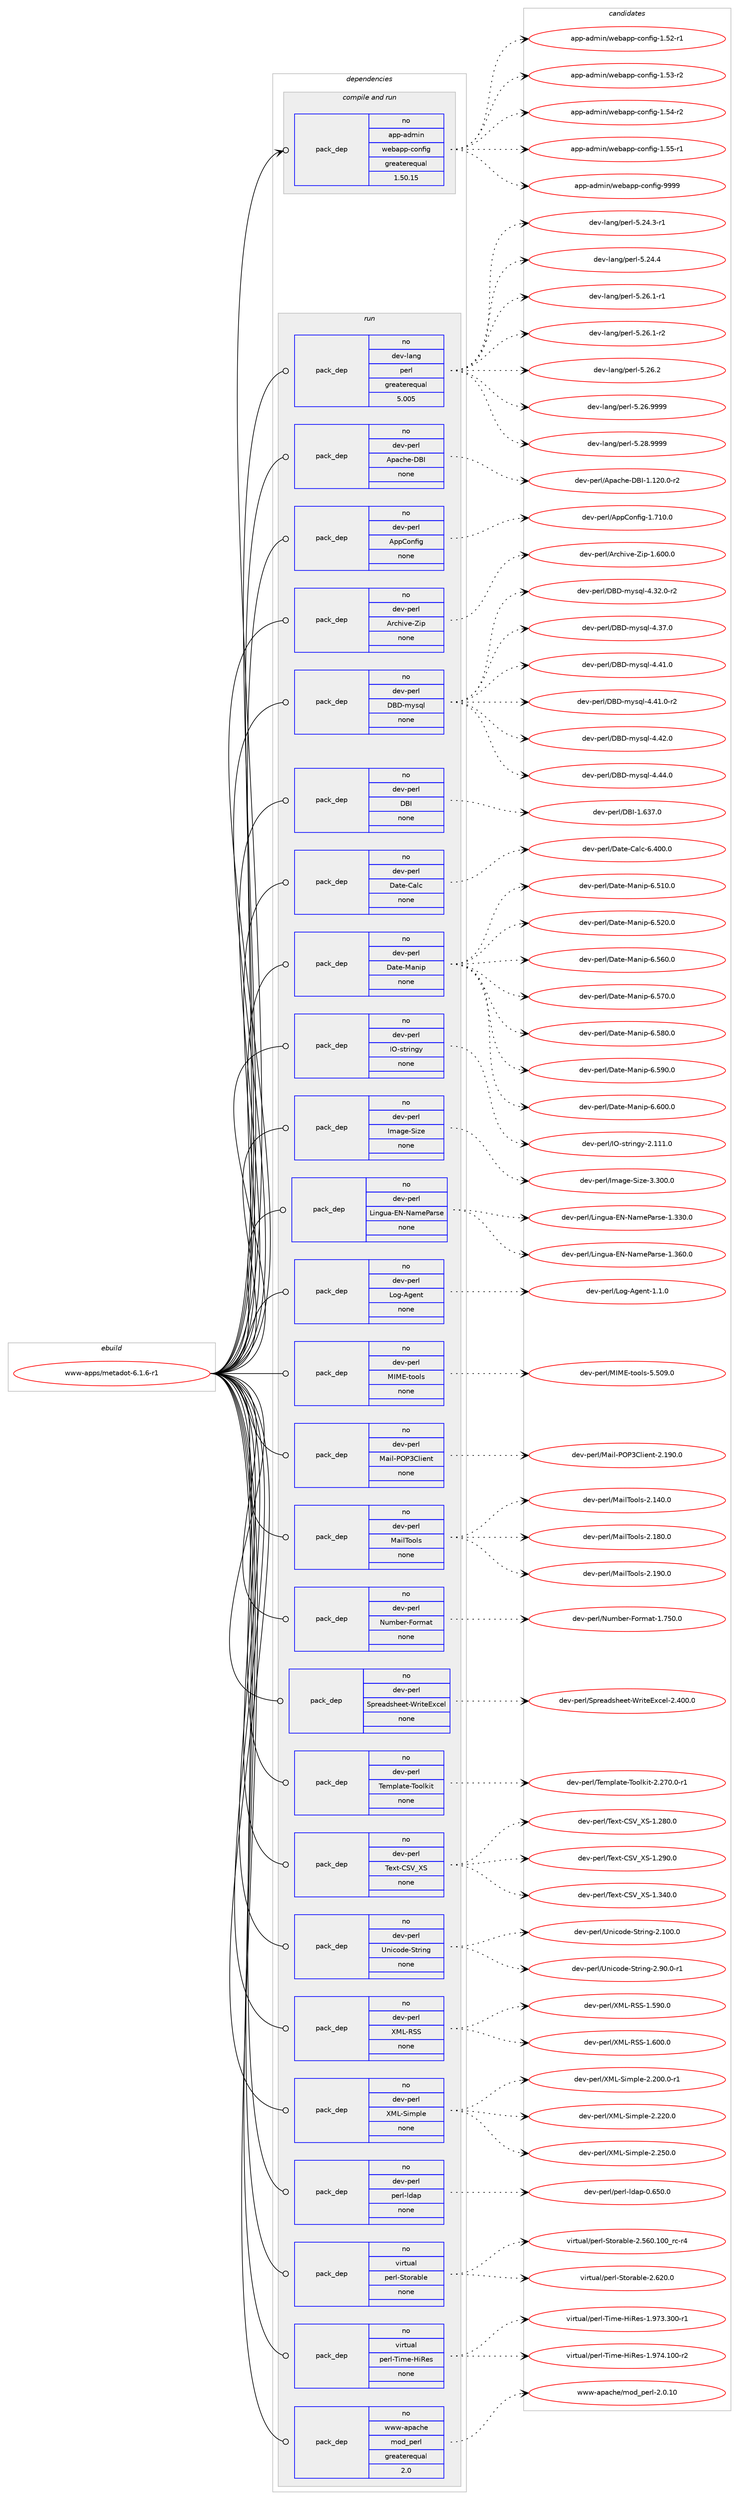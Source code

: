 digraph prolog {

# *************
# Graph options
# *************

newrank=true;
concentrate=true;
compound=true;
graph [rankdir=LR,fontname=Helvetica,fontsize=10,ranksep=1.5];#, ranksep=2.5, nodesep=0.2];
edge  [arrowhead=vee];
node  [fontname=Helvetica,fontsize=10];

# **********
# The ebuild
# **********

subgraph cluster_leftcol {
color=gray;
rank=same;
label=<<i>ebuild</i>>;
id [label="www-apps/metadot-6.1.6-r1", color=red, width=4, href="../www-apps/metadot-6.1.6-r1.svg"];
}

# ****************
# The dependencies
# ****************

subgraph cluster_midcol {
color=gray;
label=<<i>dependencies</i>>;
subgraph cluster_compile {
fillcolor="#eeeeee";
style=filled;
label=<<i>compile</i>>;
}
subgraph cluster_compileandrun {
fillcolor="#eeeeee";
style=filled;
label=<<i>compile and run</i>>;
subgraph pack7558 {
dependency8864 [label=<<TABLE BORDER="0" CELLBORDER="1" CELLSPACING="0" CELLPADDING="4" WIDTH="220"><TR><TD ROWSPAN="6" CELLPADDING="30">pack_dep</TD></TR><TR><TD WIDTH="110">no</TD></TR><TR><TD>app-admin</TD></TR><TR><TD>webapp-config</TD></TR><TR><TD>greaterequal</TD></TR><TR><TD>1.50.15</TD></TR></TABLE>>, shape=none, color=blue];
}
id:e -> dependency8864:w [weight=20,style="solid",arrowhead="odotvee"];
}
subgraph cluster_run {
fillcolor="#eeeeee";
style=filled;
label=<<i>run</i>>;
subgraph pack7559 {
dependency8865 [label=<<TABLE BORDER="0" CELLBORDER="1" CELLSPACING="0" CELLPADDING="4" WIDTH="220"><TR><TD ROWSPAN="6" CELLPADDING="30">pack_dep</TD></TR><TR><TD WIDTH="110">no</TD></TR><TR><TD>dev-lang</TD></TR><TR><TD>perl</TD></TR><TR><TD>greaterequal</TD></TR><TR><TD>5.005</TD></TR></TABLE>>, shape=none, color=blue];
}
id:e -> dependency8865:w [weight=20,style="solid",arrowhead="odot"];
subgraph pack7560 {
dependency8866 [label=<<TABLE BORDER="0" CELLBORDER="1" CELLSPACING="0" CELLPADDING="4" WIDTH="220"><TR><TD ROWSPAN="6" CELLPADDING="30">pack_dep</TD></TR><TR><TD WIDTH="110">no</TD></TR><TR><TD>dev-perl</TD></TR><TR><TD>Apache-DBI</TD></TR><TR><TD>none</TD></TR><TR><TD></TD></TR></TABLE>>, shape=none, color=blue];
}
id:e -> dependency8866:w [weight=20,style="solid",arrowhead="odot"];
subgraph pack7561 {
dependency8867 [label=<<TABLE BORDER="0" CELLBORDER="1" CELLSPACING="0" CELLPADDING="4" WIDTH="220"><TR><TD ROWSPAN="6" CELLPADDING="30">pack_dep</TD></TR><TR><TD WIDTH="110">no</TD></TR><TR><TD>dev-perl</TD></TR><TR><TD>AppConfig</TD></TR><TR><TD>none</TD></TR><TR><TD></TD></TR></TABLE>>, shape=none, color=blue];
}
id:e -> dependency8867:w [weight=20,style="solid",arrowhead="odot"];
subgraph pack7562 {
dependency8868 [label=<<TABLE BORDER="0" CELLBORDER="1" CELLSPACING="0" CELLPADDING="4" WIDTH="220"><TR><TD ROWSPAN="6" CELLPADDING="30">pack_dep</TD></TR><TR><TD WIDTH="110">no</TD></TR><TR><TD>dev-perl</TD></TR><TR><TD>Archive-Zip</TD></TR><TR><TD>none</TD></TR><TR><TD></TD></TR></TABLE>>, shape=none, color=blue];
}
id:e -> dependency8868:w [weight=20,style="solid",arrowhead="odot"];
subgraph pack7563 {
dependency8869 [label=<<TABLE BORDER="0" CELLBORDER="1" CELLSPACING="0" CELLPADDING="4" WIDTH="220"><TR><TD ROWSPAN="6" CELLPADDING="30">pack_dep</TD></TR><TR><TD WIDTH="110">no</TD></TR><TR><TD>dev-perl</TD></TR><TR><TD>DBD-mysql</TD></TR><TR><TD>none</TD></TR><TR><TD></TD></TR></TABLE>>, shape=none, color=blue];
}
id:e -> dependency8869:w [weight=20,style="solid",arrowhead="odot"];
subgraph pack7564 {
dependency8870 [label=<<TABLE BORDER="0" CELLBORDER="1" CELLSPACING="0" CELLPADDING="4" WIDTH="220"><TR><TD ROWSPAN="6" CELLPADDING="30">pack_dep</TD></TR><TR><TD WIDTH="110">no</TD></TR><TR><TD>dev-perl</TD></TR><TR><TD>DBI</TD></TR><TR><TD>none</TD></TR><TR><TD></TD></TR></TABLE>>, shape=none, color=blue];
}
id:e -> dependency8870:w [weight=20,style="solid",arrowhead="odot"];
subgraph pack7565 {
dependency8871 [label=<<TABLE BORDER="0" CELLBORDER="1" CELLSPACING="0" CELLPADDING="4" WIDTH="220"><TR><TD ROWSPAN="6" CELLPADDING="30">pack_dep</TD></TR><TR><TD WIDTH="110">no</TD></TR><TR><TD>dev-perl</TD></TR><TR><TD>Date-Calc</TD></TR><TR><TD>none</TD></TR><TR><TD></TD></TR></TABLE>>, shape=none, color=blue];
}
id:e -> dependency8871:w [weight=20,style="solid",arrowhead="odot"];
subgraph pack7566 {
dependency8872 [label=<<TABLE BORDER="0" CELLBORDER="1" CELLSPACING="0" CELLPADDING="4" WIDTH="220"><TR><TD ROWSPAN="6" CELLPADDING="30">pack_dep</TD></TR><TR><TD WIDTH="110">no</TD></TR><TR><TD>dev-perl</TD></TR><TR><TD>Date-Manip</TD></TR><TR><TD>none</TD></TR><TR><TD></TD></TR></TABLE>>, shape=none, color=blue];
}
id:e -> dependency8872:w [weight=20,style="solid",arrowhead="odot"];
subgraph pack7567 {
dependency8873 [label=<<TABLE BORDER="0" CELLBORDER="1" CELLSPACING="0" CELLPADDING="4" WIDTH="220"><TR><TD ROWSPAN="6" CELLPADDING="30">pack_dep</TD></TR><TR><TD WIDTH="110">no</TD></TR><TR><TD>dev-perl</TD></TR><TR><TD>IO-stringy</TD></TR><TR><TD>none</TD></TR><TR><TD></TD></TR></TABLE>>, shape=none, color=blue];
}
id:e -> dependency8873:w [weight=20,style="solid",arrowhead="odot"];
subgraph pack7568 {
dependency8874 [label=<<TABLE BORDER="0" CELLBORDER="1" CELLSPACING="0" CELLPADDING="4" WIDTH="220"><TR><TD ROWSPAN="6" CELLPADDING="30">pack_dep</TD></TR><TR><TD WIDTH="110">no</TD></TR><TR><TD>dev-perl</TD></TR><TR><TD>Image-Size</TD></TR><TR><TD>none</TD></TR><TR><TD></TD></TR></TABLE>>, shape=none, color=blue];
}
id:e -> dependency8874:w [weight=20,style="solid",arrowhead="odot"];
subgraph pack7569 {
dependency8875 [label=<<TABLE BORDER="0" CELLBORDER="1" CELLSPACING="0" CELLPADDING="4" WIDTH="220"><TR><TD ROWSPAN="6" CELLPADDING="30">pack_dep</TD></TR><TR><TD WIDTH="110">no</TD></TR><TR><TD>dev-perl</TD></TR><TR><TD>Lingua-EN-NameParse</TD></TR><TR><TD>none</TD></TR><TR><TD></TD></TR></TABLE>>, shape=none, color=blue];
}
id:e -> dependency8875:w [weight=20,style="solid",arrowhead="odot"];
subgraph pack7570 {
dependency8876 [label=<<TABLE BORDER="0" CELLBORDER="1" CELLSPACING="0" CELLPADDING="4" WIDTH="220"><TR><TD ROWSPAN="6" CELLPADDING="30">pack_dep</TD></TR><TR><TD WIDTH="110">no</TD></TR><TR><TD>dev-perl</TD></TR><TR><TD>Log-Agent</TD></TR><TR><TD>none</TD></TR><TR><TD></TD></TR></TABLE>>, shape=none, color=blue];
}
id:e -> dependency8876:w [weight=20,style="solid",arrowhead="odot"];
subgraph pack7571 {
dependency8877 [label=<<TABLE BORDER="0" CELLBORDER="1" CELLSPACING="0" CELLPADDING="4" WIDTH="220"><TR><TD ROWSPAN="6" CELLPADDING="30">pack_dep</TD></TR><TR><TD WIDTH="110">no</TD></TR><TR><TD>dev-perl</TD></TR><TR><TD>MIME-tools</TD></TR><TR><TD>none</TD></TR><TR><TD></TD></TR></TABLE>>, shape=none, color=blue];
}
id:e -> dependency8877:w [weight=20,style="solid",arrowhead="odot"];
subgraph pack7572 {
dependency8878 [label=<<TABLE BORDER="0" CELLBORDER="1" CELLSPACING="0" CELLPADDING="4" WIDTH="220"><TR><TD ROWSPAN="6" CELLPADDING="30">pack_dep</TD></TR><TR><TD WIDTH="110">no</TD></TR><TR><TD>dev-perl</TD></TR><TR><TD>Mail-POP3Client</TD></TR><TR><TD>none</TD></TR><TR><TD></TD></TR></TABLE>>, shape=none, color=blue];
}
id:e -> dependency8878:w [weight=20,style="solid",arrowhead="odot"];
subgraph pack7573 {
dependency8879 [label=<<TABLE BORDER="0" CELLBORDER="1" CELLSPACING="0" CELLPADDING="4" WIDTH="220"><TR><TD ROWSPAN="6" CELLPADDING="30">pack_dep</TD></TR><TR><TD WIDTH="110">no</TD></TR><TR><TD>dev-perl</TD></TR><TR><TD>MailTools</TD></TR><TR><TD>none</TD></TR><TR><TD></TD></TR></TABLE>>, shape=none, color=blue];
}
id:e -> dependency8879:w [weight=20,style="solid",arrowhead="odot"];
subgraph pack7574 {
dependency8880 [label=<<TABLE BORDER="0" CELLBORDER="1" CELLSPACING="0" CELLPADDING="4" WIDTH="220"><TR><TD ROWSPAN="6" CELLPADDING="30">pack_dep</TD></TR><TR><TD WIDTH="110">no</TD></TR><TR><TD>dev-perl</TD></TR><TR><TD>Number-Format</TD></TR><TR><TD>none</TD></TR><TR><TD></TD></TR></TABLE>>, shape=none, color=blue];
}
id:e -> dependency8880:w [weight=20,style="solid",arrowhead="odot"];
subgraph pack7575 {
dependency8881 [label=<<TABLE BORDER="0" CELLBORDER="1" CELLSPACING="0" CELLPADDING="4" WIDTH="220"><TR><TD ROWSPAN="6" CELLPADDING="30">pack_dep</TD></TR><TR><TD WIDTH="110">no</TD></TR><TR><TD>dev-perl</TD></TR><TR><TD>Spreadsheet-WriteExcel</TD></TR><TR><TD>none</TD></TR><TR><TD></TD></TR></TABLE>>, shape=none, color=blue];
}
id:e -> dependency8881:w [weight=20,style="solid",arrowhead="odot"];
subgraph pack7576 {
dependency8882 [label=<<TABLE BORDER="0" CELLBORDER="1" CELLSPACING="0" CELLPADDING="4" WIDTH="220"><TR><TD ROWSPAN="6" CELLPADDING="30">pack_dep</TD></TR><TR><TD WIDTH="110">no</TD></TR><TR><TD>dev-perl</TD></TR><TR><TD>Template-Toolkit</TD></TR><TR><TD>none</TD></TR><TR><TD></TD></TR></TABLE>>, shape=none, color=blue];
}
id:e -> dependency8882:w [weight=20,style="solid",arrowhead="odot"];
subgraph pack7577 {
dependency8883 [label=<<TABLE BORDER="0" CELLBORDER="1" CELLSPACING="0" CELLPADDING="4" WIDTH="220"><TR><TD ROWSPAN="6" CELLPADDING="30">pack_dep</TD></TR><TR><TD WIDTH="110">no</TD></TR><TR><TD>dev-perl</TD></TR><TR><TD>Text-CSV_XS</TD></TR><TR><TD>none</TD></TR><TR><TD></TD></TR></TABLE>>, shape=none, color=blue];
}
id:e -> dependency8883:w [weight=20,style="solid",arrowhead="odot"];
subgraph pack7578 {
dependency8884 [label=<<TABLE BORDER="0" CELLBORDER="1" CELLSPACING="0" CELLPADDING="4" WIDTH="220"><TR><TD ROWSPAN="6" CELLPADDING="30">pack_dep</TD></TR><TR><TD WIDTH="110">no</TD></TR><TR><TD>dev-perl</TD></TR><TR><TD>Unicode-String</TD></TR><TR><TD>none</TD></TR><TR><TD></TD></TR></TABLE>>, shape=none, color=blue];
}
id:e -> dependency8884:w [weight=20,style="solid",arrowhead="odot"];
subgraph pack7579 {
dependency8885 [label=<<TABLE BORDER="0" CELLBORDER="1" CELLSPACING="0" CELLPADDING="4" WIDTH="220"><TR><TD ROWSPAN="6" CELLPADDING="30">pack_dep</TD></TR><TR><TD WIDTH="110">no</TD></TR><TR><TD>dev-perl</TD></TR><TR><TD>XML-RSS</TD></TR><TR><TD>none</TD></TR><TR><TD></TD></TR></TABLE>>, shape=none, color=blue];
}
id:e -> dependency8885:w [weight=20,style="solid",arrowhead="odot"];
subgraph pack7580 {
dependency8886 [label=<<TABLE BORDER="0" CELLBORDER="1" CELLSPACING="0" CELLPADDING="4" WIDTH="220"><TR><TD ROWSPAN="6" CELLPADDING="30">pack_dep</TD></TR><TR><TD WIDTH="110">no</TD></TR><TR><TD>dev-perl</TD></TR><TR><TD>XML-Simple</TD></TR><TR><TD>none</TD></TR><TR><TD></TD></TR></TABLE>>, shape=none, color=blue];
}
id:e -> dependency8886:w [weight=20,style="solid",arrowhead="odot"];
subgraph pack7581 {
dependency8887 [label=<<TABLE BORDER="0" CELLBORDER="1" CELLSPACING="0" CELLPADDING="4" WIDTH="220"><TR><TD ROWSPAN="6" CELLPADDING="30">pack_dep</TD></TR><TR><TD WIDTH="110">no</TD></TR><TR><TD>dev-perl</TD></TR><TR><TD>perl-ldap</TD></TR><TR><TD>none</TD></TR><TR><TD></TD></TR></TABLE>>, shape=none, color=blue];
}
id:e -> dependency8887:w [weight=20,style="solid",arrowhead="odot"];
subgraph pack7582 {
dependency8888 [label=<<TABLE BORDER="0" CELLBORDER="1" CELLSPACING="0" CELLPADDING="4" WIDTH="220"><TR><TD ROWSPAN="6" CELLPADDING="30">pack_dep</TD></TR><TR><TD WIDTH="110">no</TD></TR><TR><TD>virtual</TD></TR><TR><TD>perl-Storable</TD></TR><TR><TD>none</TD></TR><TR><TD></TD></TR></TABLE>>, shape=none, color=blue];
}
id:e -> dependency8888:w [weight=20,style="solid",arrowhead="odot"];
subgraph pack7583 {
dependency8889 [label=<<TABLE BORDER="0" CELLBORDER="1" CELLSPACING="0" CELLPADDING="4" WIDTH="220"><TR><TD ROWSPAN="6" CELLPADDING="30">pack_dep</TD></TR><TR><TD WIDTH="110">no</TD></TR><TR><TD>virtual</TD></TR><TR><TD>perl-Time-HiRes</TD></TR><TR><TD>none</TD></TR><TR><TD></TD></TR></TABLE>>, shape=none, color=blue];
}
id:e -> dependency8889:w [weight=20,style="solid",arrowhead="odot"];
subgraph pack7584 {
dependency8890 [label=<<TABLE BORDER="0" CELLBORDER="1" CELLSPACING="0" CELLPADDING="4" WIDTH="220"><TR><TD ROWSPAN="6" CELLPADDING="30">pack_dep</TD></TR><TR><TD WIDTH="110">no</TD></TR><TR><TD>www-apache</TD></TR><TR><TD>mod_perl</TD></TR><TR><TD>greaterequal</TD></TR><TR><TD>2.0</TD></TR></TABLE>>, shape=none, color=blue];
}
id:e -> dependency8890:w [weight=20,style="solid",arrowhead="odot"];
}
}

# **************
# The candidates
# **************

subgraph cluster_choices {
rank=same;
color=gray;
label=<<i>candidates</i>>;

subgraph choice7558 {
color=black;
nodesep=1;
choice971121124597100109105110471191019897112112459911111010210510345494653504511449 [label="app-admin/webapp-config-1.52-r1", color=red, width=4,href="../app-admin/webapp-config-1.52-r1.svg"];
choice971121124597100109105110471191019897112112459911111010210510345494653514511450 [label="app-admin/webapp-config-1.53-r2", color=red, width=4,href="../app-admin/webapp-config-1.53-r2.svg"];
choice971121124597100109105110471191019897112112459911111010210510345494653524511450 [label="app-admin/webapp-config-1.54-r2", color=red, width=4,href="../app-admin/webapp-config-1.54-r2.svg"];
choice971121124597100109105110471191019897112112459911111010210510345494653534511449 [label="app-admin/webapp-config-1.55-r1", color=red, width=4,href="../app-admin/webapp-config-1.55-r1.svg"];
choice97112112459710010910511047119101989711211245991111101021051034557575757 [label="app-admin/webapp-config-9999", color=red, width=4,href="../app-admin/webapp-config-9999.svg"];
dependency8864:e -> choice971121124597100109105110471191019897112112459911111010210510345494653504511449:w [style=dotted,weight="100"];
dependency8864:e -> choice971121124597100109105110471191019897112112459911111010210510345494653514511450:w [style=dotted,weight="100"];
dependency8864:e -> choice971121124597100109105110471191019897112112459911111010210510345494653524511450:w [style=dotted,weight="100"];
dependency8864:e -> choice971121124597100109105110471191019897112112459911111010210510345494653534511449:w [style=dotted,weight="100"];
dependency8864:e -> choice97112112459710010910511047119101989711211245991111101021051034557575757:w [style=dotted,weight="100"];
}
subgraph choice7559 {
color=black;
nodesep=1;
choice100101118451089711010347112101114108455346505246514511449 [label="dev-lang/perl-5.24.3-r1", color=red, width=4,href="../dev-lang/perl-5.24.3-r1.svg"];
choice10010111845108971101034711210111410845534650524652 [label="dev-lang/perl-5.24.4", color=red, width=4,href="../dev-lang/perl-5.24.4.svg"];
choice100101118451089711010347112101114108455346505446494511449 [label="dev-lang/perl-5.26.1-r1", color=red, width=4,href="../dev-lang/perl-5.26.1-r1.svg"];
choice100101118451089711010347112101114108455346505446494511450 [label="dev-lang/perl-5.26.1-r2", color=red, width=4,href="../dev-lang/perl-5.26.1-r2.svg"];
choice10010111845108971101034711210111410845534650544650 [label="dev-lang/perl-5.26.2", color=red, width=4,href="../dev-lang/perl-5.26.2.svg"];
choice10010111845108971101034711210111410845534650544657575757 [label="dev-lang/perl-5.26.9999", color=red, width=4,href="../dev-lang/perl-5.26.9999.svg"];
choice10010111845108971101034711210111410845534650564657575757 [label="dev-lang/perl-5.28.9999", color=red, width=4,href="../dev-lang/perl-5.28.9999.svg"];
dependency8865:e -> choice100101118451089711010347112101114108455346505246514511449:w [style=dotted,weight="100"];
dependency8865:e -> choice10010111845108971101034711210111410845534650524652:w [style=dotted,weight="100"];
dependency8865:e -> choice100101118451089711010347112101114108455346505446494511449:w [style=dotted,weight="100"];
dependency8865:e -> choice100101118451089711010347112101114108455346505446494511450:w [style=dotted,weight="100"];
dependency8865:e -> choice10010111845108971101034711210111410845534650544650:w [style=dotted,weight="100"];
dependency8865:e -> choice10010111845108971101034711210111410845534650544657575757:w [style=dotted,weight="100"];
dependency8865:e -> choice10010111845108971101034711210111410845534650564657575757:w [style=dotted,weight="100"];
}
subgraph choice7560 {
color=black;
nodesep=1;
choice10010111845112101114108476511297991041014568667345494649504846484511450 [label="dev-perl/Apache-DBI-1.120.0-r2", color=red, width=4,href="../dev-perl/Apache-DBI-1.120.0-r2.svg"];
dependency8866:e -> choice10010111845112101114108476511297991041014568667345494649504846484511450:w [style=dotted,weight="100"];
}
subgraph choice7561 {
color=black;
nodesep=1;
choice100101118451121011141084765112112671111101021051034549465549484648 [label="dev-perl/AppConfig-1.710.0", color=red, width=4,href="../dev-perl/AppConfig-1.710.0.svg"];
dependency8867:e -> choice100101118451121011141084765112112671111101021051034549465549484648:w [style=dotted,weight="100"];
}
subgraph choice7562 {
color=black;
nodesep=1;
choice1001011184511210111410847651149910410511810145901051124549465448484648 [label="dev-perl/Archive-Zip-1.600.0", color=red, width=4,href="../dev-perl/Archive-Zip-1.600.0.svg"];
dependency8868:e -> choice1001011184511210111410847651149910410511810145901051124549465448484648:w [style=dotted,weight="100"];
}
subgraph choice7563 {
color=black;
nodesep=1;
choice100101118451121011141084768666845109121115113108455246515046484511450 [label="dev-perl/DBD-mysql-4.32.0-r2", color=red, width=4,href="../dev-perl/DBD-mysql-4.32.0-r2.svg"];
choice10010111845112101114108476866684510912111511310845524651554648 [label="dev-perl/DBD-mysql-4.37.0", color=red, width=4,href="../dev-perl/DBD-mysql-4.37.0.svg"];
choice10010111845112101114108476866684510912111511310845524652494648 [label="dev-perl/DBD-mysql-4.41.0", color=red, width=4,href="../dev-perl/DBD-mysql-4.41.0.svg"];
choice100101118451121011141084768666845109121115113108455246524946484511450 [label="dev-perl/DBD-mysql-4.41.0-r2", color=red, width=4,href="../dev-perl/DBD-mysql-4.41.0-r2.svg"];
choice10010111845112101114108476866684510912111511310845524652504648 [label="dev-perl/DBD-mysql-4.42.0", color=red, width=4,href="../dev-perl/DBD-mysql-4.42.0.svg"];
choice10010111845112101114108476866684510912111511310845524652524648 [label="dev-perl/DBD-mysql-4.44.0", color=red, width=4,href="../dev-perl/DBD-mysql-4.44.0.svg"];
dependency8869:e -> choice100101118451121011141084768666845109121115113108455246515046484511450:w [style=dotted,weight="100"];
dependency8869:e -> choice10010111845112101114108476866684510912111511310845524651554648:w [style=dotted,weight="100"];
dependency8869:e -> choice10010111845112101114108476866684510912111511310845524652494648:w [style=dotted,weight="100"];
dependency8869:e -> choice100101118451121011141084768666845109121115113108455246524946484511450:w [style=dotted,weight="100"];
dependency8869:e -> choice10010111845112101114108476866684510912111511310845524652504648:w [style=dotted,weight="100"];
dependency8869:e -> choice10010111845112101114108476866684510912111511310845524652524648:w [style=dotted,weight="100"];
}
subgraph choice7564 {
color=black;
nodesep=1;
choice10010111845112101114108476866734549465451554648 [label="dev-perl/DBI-1.637.0", color=red, width=4,href="../dev-perl/DBI-1.637.0.svg"];
dependency8870:e -> choice10010111845112101114108476866734549465451554648:w [style=dotted,weight="100"];
}
subgraph choice7565 {
color=black;
nodesep=1;
choice10010111845112101114108476897116101456797108994554465248484648 [label="dev-perl/Date-Calc-6.400.0", color=red, width=4,href="../dev-perl/Date-Calc-6.400.0.svg"];
dependency8871:e -> choice10010111845112101114108476897116101456797108994554465248484648:w [style=dotted,weight="100"];
}
subgraph choice7566 {
color=black;
nodesep=1;
choice100101118451121011141084768971161014577971101051124554465349484648 [label="dev-perl/Date-Manip-6.510.0", color=red, width=4,href="../dev-perl/Date-Manip-6.510.0.svg"];
choice100101118451121011141084768971161014577971101051124554465350484648 [label="dev-perl/Date-Manip-6.520.0", color=red, width=4,href="../dev-perl/Date-Manip-6.520.0.svg"];
choice100101118451121011141084768971161014577971101051124554465354484648 [label="dev-perl/Date-Manip-6.560.0", color=red, width=4,href="../dev-perl/Date-Manip-6.560.0.svg"];
choice100101118451121011141084768971161014577971101051124554465355484648 [label="dev-perl/Date-Manip-6.570.0", color=red, width=4,href="../dev-perl/Date-Manip-6.570.0.svg"];
choice100101118451121011141084768971161014577971101051124554465356484648 [label="dev-perl/Date-Manip-6.580.0", color=red, width=4,href="../dev-perl/Date-Manip-6.580.0.svg"];
choice100101118451121011141084768971161014577971101051124554465357484648 [label="dev-perl/Date-Manip-6.590.0", color=red, width=4,href="../dev-perl/Date-Manip-6.590.0.svg"];
choice100101118451121011141084768971161014577971101051124554465448484648 [label="dev-perl/Date-Manip-6.600.0", color=red, width=4,href="../dev-perl/Date-Manip-6.600.0.svg"];
dependency8872:e -> choice100101118451121011141084768971161014577971101051124554465349484648:w [style=dotted,weight="100"];
dependency8872:e -> choice100101118451121011141084768971161014577971101051124554465350484648:w [style=dotted,weight="100"];
dependency8872:e -> choice100101118451121011141084768971161014577971101051124554465354484648:w [style=dotted,weight="100"];
dependency8872:e -> choice100101118451121011141084768971161014577971101051124554465355484648:w [style=dotted,weight="100"];
dependency8872:e -> choice100101118451121011141084768971161014577971101051124554465356484648:w [style=dotted,weight="100"];
dependency8872:e -> choice100101118451121011141084768971161014577971101051124554465357484648:w [style=dotted,weight="100"];
dependency8872:e -> choice100101118451121011141084768971161014577971101051124554465448484648:w [style=dotted,weight="100"];
}
subgraph choice7567 {
color=black;
nodesep=1;
choice10010111845112101114108477379451151161141051101031214550464949494648 [label="dev-perl/IO-stringy-2.111.0", color=red, width=4,href="../dev-perl/IO-stringy-2.111.0.svg"];
dependency8873:e -> choice10010111845112101114108477379451151161141051101031214550464949494648:w [style=dotted,weight="100"];
}
subgraph choice7568 {
color=black;
nodesep=1;
choice1001011184511210111410847731099710310145831051221014551465148484648 [label="dev-perl/Image-Size-3.300.0", color=red, width=4,href="../dev-perl/Image-Size-3.300.0.svg"];
dependency8874:e -> choice1001011184511210111410847731099710310145831051221014551465148484648:w [style=dotted,weight="100"];
}
subgraph choice7569 {
color=black;
nodesep=1;
choice1001011184511210111410847761051101031179745697845789710910180971141151014549465151484648 [label="dev-perl/Lingua-EN-NameParse-1.330.0", color=red, width=4,href="../dev-perl/Lingua-EN-NameParse-1.330.0.svg"];
choice1001011184511210111410847761051101031179745697845789710910180971141151014549465154484648 [label="dev-perl/Lingua-EN-NameParse-1.360.0", color=red, width=4,href="../dev-perl/Lingua-EN-NameParse-1.360.0.svg"];
dependency8875:e -> choice1001011184511210111410847761051101031179745697845789710910180971141151014549465151484648:w [style=dotted,weight="100"];
dependency8875:e -> choice1001011184511210111410847761051101031179745697845789710910180971141151014549465154484648:w [style=dotted,weight="100"];
}
subgraph choice7570 {
color=black;
nodesep=1;
choice1001011184511210111410847761111034565103101110116454946494648 [label="dev-perl/Log-Agent-1.1.0", color=red, width=4,href="../dev-perl/Log-Agent-1.1.0.svg"];
dependency8876:e -> choice1001011184511210111410847761111034565103101110116454946494648:w [style=dotted,weight="100"];
}
subgraph choice7571 {
color=black;
nodesep=1;
choice100101118451121011141084777737769451161111111081154553465348574648 [label="dev-perl/MIME-tools-5.509.0", color=red, width=4,href="../dev-perl/MIME-tools-5.509.0.svg"];
dependency8877:e -> choice100101118451121011141084777737769451161111111081154553465348574648:w [style=dotted,weight="100"];
}
subgraph choice7572 {
color=black;
nodesep=1;
choice100101118451121011141084777971051084580798051671081051011101164550464957484648 [label="dev-perl/Mail-POP3Client-2.190.0", color=red, width=4,href="../dev-perl/Mail-POP3Client-2.190.0.svg"];
dependency8878:e -> choice100101118451121011141084777971051084580798051671081051011101164550464957484648:w [style=dotted,weight="100"];
}
subgraph choice7573 {
color=black;
nodesep=1;
choice10010111845112101114108477797105108841111111081154550464952484648 [label="dev-perl/MailTools-2.140.0", color=red, width=4,href="../dev-perl/MailTools-2.140.0.svg"];
choice10010111845112101114108477797105108841111111081154550464956484648 [label="dev-perl/MailTools-2.180.0", color=red, width=4,href="../dev-perl/MailTools-2.180.0.svg"];
choice10010111845112101114108477797105108841111111081154550464957484648 [label="dev-perl/MailTools-2.190.0", color=red, width=4,href="../dev-perl/MailTools-2.190.0.svg"];
dependency8879:e -> choice10010111845112101114108477797105108841111111081154550464952484648:w [style=dotted,weight="100"];
dependency8879:e -> choice10010111845112101114108477797105108841111111081154550464956484648:w [style=dotted,weight="100"];
dependency8879:e -> choice10010111845112101114108477797105108841111111081154550464957484648:w [style=dotted,weight="100"];
}
subgraph choice7574 {
color=black;
nodesep=1;
choice100101118451121011141084778117109981011144570111114109971164549465553484648 [label="dev-perl/Number-Format-1.750.0", color=red, width=4,href="../dev-perl/Number-Format-1.750.0.svg"];
dependency8880:e -> choice100101118451121011141084778117109981011144570111114109971164549465553484648:w [style=dotted,weight="100"];
}
subgraph choice7575 {
color=black;
nodesep=1;
choice10010111845112101114108478311211410197100115104101101116458711410511610169120991011084550465248484648 [label="dev-perl/Spreadsheet-WriteExcel-2.400.0", color=red, width=4,href="../dev-perl/Spreadsheet-WriteExcel-2.400.0.svg"];
dependency8881:e -> choice10010111845112101114108478311211410197100115104101101116458711410511610169120991011084550465248484648:w [style=dotted,weight="100"];
}
subgraph choice7576 {
color=black;
nodesep=1;
choice10010111845112101114108478410110911210897116101458411111110810710511645504650554846484511449 [label="dev-perl/Template-Toolkit-2.270.0-r1", color=red, width=4,href="../dev-perl/Template-Toolkit-2.270.0-r1.svg"];
dependency8882:e -> choice10010111845112101114108478410110911210897116101458411111110810710511645504650554846484511449:w [style=dotted,weight="100"];
}
subgraph choice7577 {
color=black;
nodesep=1;
choice100101118451121011141084784101120116456783869588834549465056484648 [label="dev-perl/Text-CSV_XS-1.280.0", color=red, width=4,href="../dev-perl/Text-CSV_XS-1.280.0.svg"];
choice100101118451121011141084784101120116456783869588834549465057484648 [label="dev-perl/Text-CSV_XS-1.290.0", color=red, width=4,href="../dev-perl/Text-CSV_XS-1.290.0.svg"];
choice100101118451121011141084784101120116456783869588834549465152484648 [label="dev-perl/Text-CSV_XS-1.340.0", color=red, width=4,href="../dev-perl/Text-CSV_XS-1.340.0.svg"];
dependency8883:e -> choice100101118451121011141084784101120116456783869588834549465056484648:w [style=dotted,weight="100"];
dependency8883:e -> choice100101118451121011141084784101120116456783869588834549465057484648:w [style=dotted,weight="100"];
dependency8883:e -> choice100101118451121011141084784101120116456783869588834549465152484648:w [style=dotted,weight="100"];
}
subgraph choice7578 {
color=black;
nodesep=1;
choice1001011184511210111410847851101059911110010145831161141051101034550464948484648 [label="dev-perl/Unicode-String-2.100.0", color=red, width=4,href="../dev-perl/Unicode-String-2.100.0.svg"];
choice100101118451121011141084785110105991111001014583116114105110103455046574846484511449 [label="dev-perl/Unicode-String-2.90.0-r1", color=red, width=4,href="../dev-perl/Unicode-String-2.90.0-r1.svg"];
dependency8884:e -> choice1001011184511210111410847851101059911110010145831161141051101034550464948484648:w [style=dotted,weight="100"];
dependency8884:e -> choice100101118451121011141084785110105991111001014583116114105110103455046574846484511449:w [style=dotted,weight="100"];
}
subgraph choice7579 {
color=black;
nodesep=1;
choice1001011184511210111410847887776458283834549465357484648 [label="dev-perl/XML-RSS-1.590.0", color=red, width=4,href="../dev-perl/XML-RSS-1.590.0.svg"];
choice1001011184511210111410847887776458283834549465448484648 [label="dev-perl/XML-RSS-1.600.0", color=red, width=4,href="../dev-perl/XML-RSS-1.600.0.svg"];
dependency8885:e -> choice1001011184511210111410847887776458283834549465357484648:w [style=dotted,weight="100"];
dependency8885:e -> choice1001011184511210111410847887776458283834549465448484648:w [style=dotted,weight="100"];
}
subgraph choice7580 {
color=black;
nodesep=1;
choice1001011184511210111410847887776458310510911210810145504650484846484511449 [label="dev-perl/XML-Simple-2.200.0-r1", color=red, width=4,href="../dev-perl/XML-Simple-2.200.0-r1.svg"];
choice100101118451121011141084788777645831051091121081014550465050484648 [label="dev-perl/XML-Simple-2.220.0", color=red, width=4,href="../dev-perl/XML-Simple-2.220.0.svg"];
choice100101118451121011141084788777645831051091121081014550465053484648 [label="dev-perl/XML-Simple-2.250.0", color=red, width=4,href="../dev-perl/XML-Simple-2.250.0.svg"];
dependency8886:e -> choice1001011184511210111410847887776458310510911210810145504650484846484511449:w [style=dotted,weight="100"];
dependency8886:e -> choice100101118451121011141084788777645831051091121081014550465050484648:w [style=dotted,weight="100"];
dependency8886:e -> choice100101118451121011141084788777645831051091121081014550465053484648:w [style=dotted,weight="100"];
}
subgraph choice7581 {
color=black;
nodesep=1;
choice100101118451121011141084711210111410845108100971124548465453484648 [label="dev-perl/perl-ldap-0.650.0", color=red, width=4,href="../dev-perl/perl-ldap-0.650.0.svg"];
dependency8887:e -> choice100101118451121011141084711210111410845108100971124548465453484648:w [style=dotted,weight="100"];
}
subgraph choice7582 {
color=black;
nodesep=1;
choice1181051141161179710847112101114108458311611111497981081014550465354484649484895114994511452 [label="virtual/perl-Storable-2.560.100_rc-r4", color=red, width=4,href="../virtual/perl-Storable-2.560.100_rc-r4.svg"];
choice1181051141161179710847112101114108458311611111497981081014550465450484648 [label="virtual/perl-Storable-2.620.0", color=red, width=4,href="../virtual/perl-Storable-2.620.0.svg"];
dependency8888:e -> choice1181051141161179710847112101114108458311611111497981081014550465354484649484895114994511452:w [style=dotted,weight="100"];
dependency8888:e -> choice1181051141161179710847112101114108458311611111497981081014550465450484648:w [style=dotted,weight="100"];
}
subgraph choice7583 {
color=black;
nodesep=1;
choice11810511411611797108471121011141084584105109101457210582101115454946575551465148484511449 [label="virtual/perl-Time-HiRes-1.973.300-r1", color=red, width=4,href="../virtual/perl-Time-HiRes-1.973.300-r1.svg"];
choice11810511411611797108471121011141084584105109101457210582101115454946575552464948484511450 [label="virtual/perl-Time-HiRes-1.974.100-r2", color=red, width=4,href="../virtual/perl-Time-HiRes-1.974.100-r2.svg"];
dependency8889:e -> choice11810511411611797108471121011141084584105109101457210582101115454946575551465148484511449:w [style=dotted,weight="100"];
dependency8889:e -> choice11810511411611797108471121011141084584105109101457210582101115454946575552464948484511450:w [style=dotted,weight="100"];
}
subgraph choice7584 {
color=black;
nodesep=1;
choice11911911945971129799104101471091111009511210111410845504648464948 [label="www-apache/mod_perl-2.0.10", color=red, width=4,href="../www-apache/mod_perl-2.0.10.svg"];
dependency8890:e -> choice11911911945971129799104101471091111009511210111410845504648464948:w [style=dotted,weight="100"];
}
}

}
